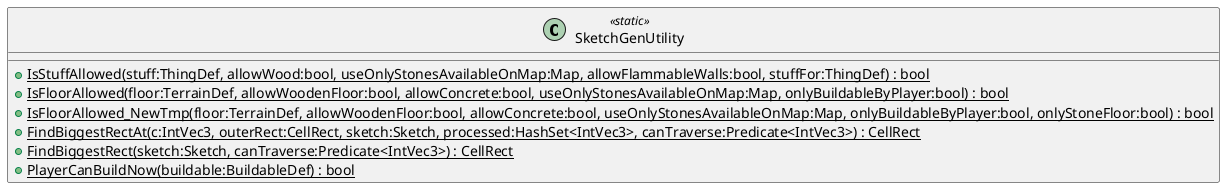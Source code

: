 @startuml
class SketchGenUtility <<static>> {
    + {static} IsStuffAllowed(stuff:ThingDef, allowWood:bool, useOnlyStonesAvailableOnMap:Map, allowFlammableWalls:bool, stuffFor:ThingDef) : bool
    + {static} IsFloorAllowed(floor:TerrainDef, allowWoodenFloor:bool, allowConcrete:bool, useOnlyStonesAvailableOnMap:Map, onlyBuildableByPlayer:bool) : bool
    + {static} IsFloorAllowed_NewTmp(floor:TerrainDef, allowWoodenFloor:bool, allowConcrete:bool, useOnlyStonesAvailableOnMap:Map, onlyBuildableByPlayer:bool, onlyStoneFloor:bool) : bool
    + {static} FindBiggestRectAt(c:IntVec3, outerRect:CellRect, sketch:Sketch, processed:HashSet<IntVec3>, canTraverse:Predicate<IntVec3>) : CellRect
    + {static} FindBiggestRect(sketch:Sketch, canTraverse:Predicate<IntVec3>) : CellRect
    + {static} PlayerCanBuildNow(buildable:BuildableDef) : bool
}
@enduml
